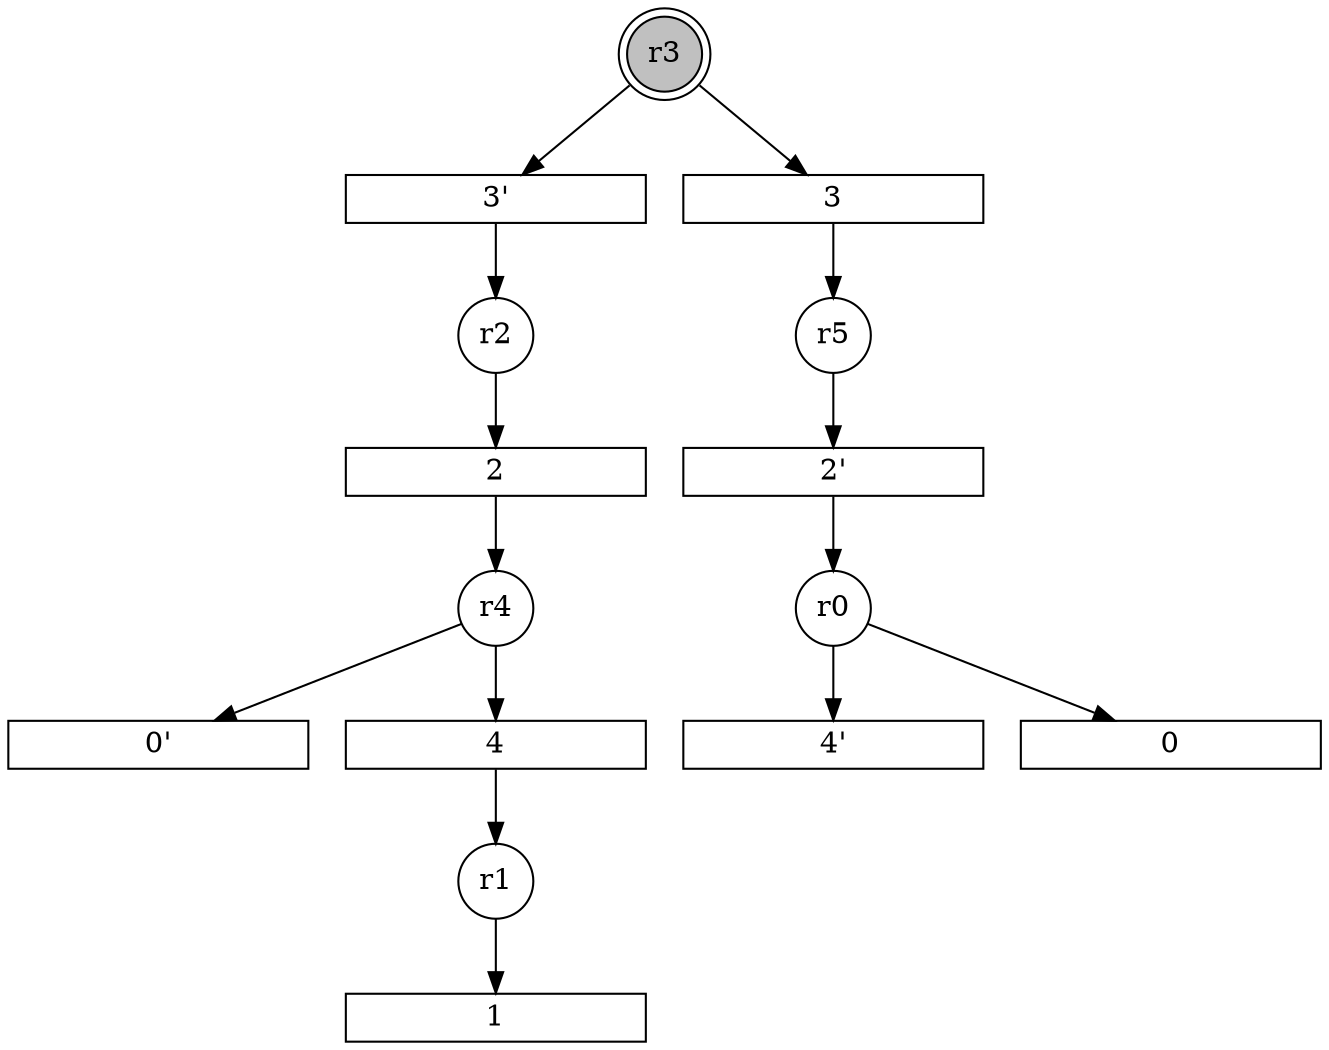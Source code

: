 digraph input11_PN{
subgraph initial_place {
	node [shape=doublecircle,fixedsize=true, fixedsize = 2, color = black, fillcolor = gray, style = filled];
	r3;
}
subgraph place {     
	node [shape=circle,fixedsize=true, fixedsize = 2];
	r2;
	r5;
	r4;
	r0;
	r1;
}
subgraph transitions {
	node [shape=rect,height=0.2,width=2, forcelabels = false];
	5 [label = "4'"];
	6 [label = "0'"];
	7 [label = "2'"];
	8 [label = "3'"];
	0;
	1;
	2;
	3;
	4;
}
	r0 -> 0;
	r1 -> 1;
	r2 -> 2;
	r3 -> 3;
	r4 -> 4;
	r0 -> 5;
	r4 -> 6;
	r5 -> 7;
	r3 -> 8;
	2 -> r4;
	3 -> r5;
	4 -> r1;
	7 -> r0;
	8 -> r2;
}